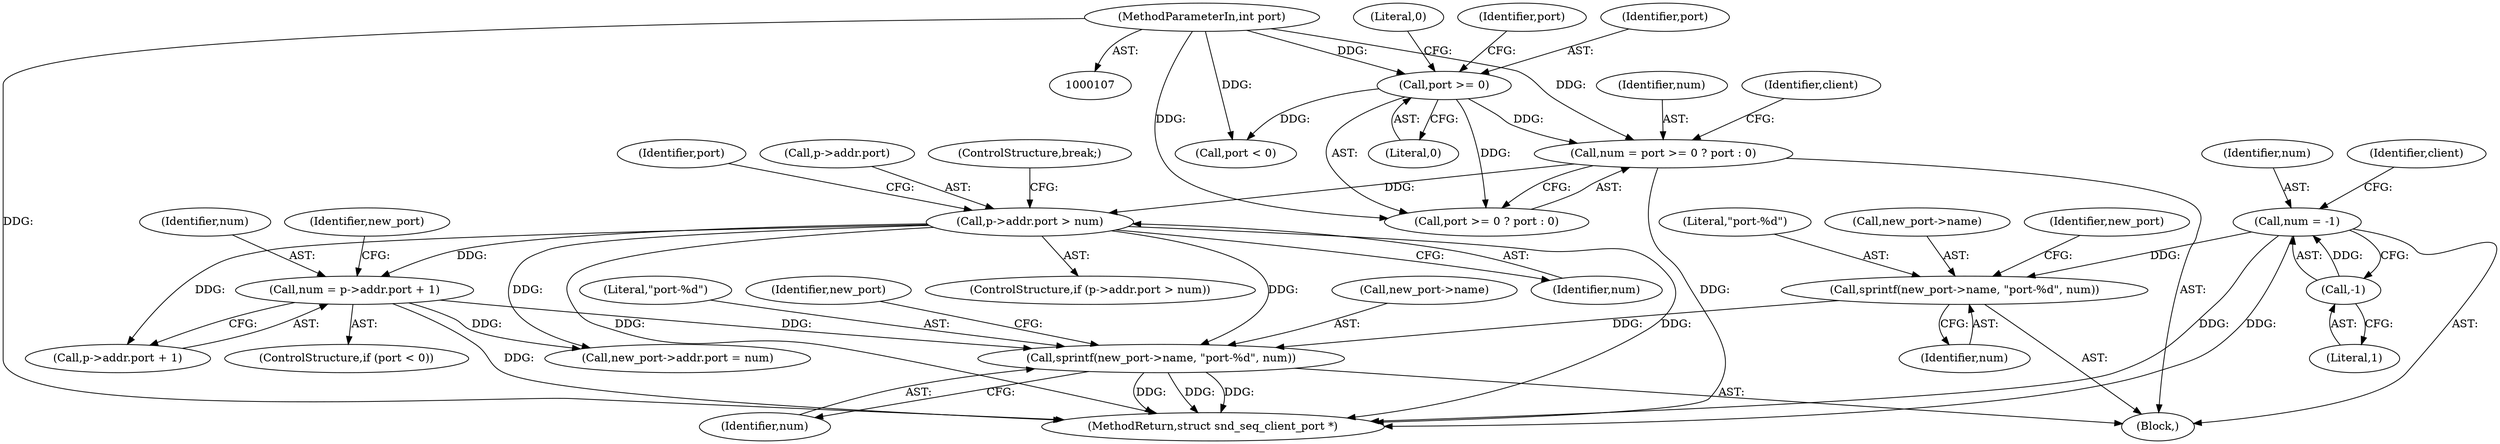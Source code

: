 digraph "0_linux_71105998845fb012937332fe2e806d443c09e026_0@API" {
"1000267" [label="(Call,sprintf(new_port->name, \"port-%d\", num))"];
"1000173" [label="(Call,sprintf(new_port->name, \"port-%d\", num))"];
"1000115" [label="(Call,num = -1)"];
"1000117" [label="(Call,-1)"];
"1000215" [label="(Call,p->addr.port > num)"];
"1000194" [label="(Call,num = port >= 0 ? port : 0)"];
"1000197" [label="(Call,port >= 0)"];
"1000109" [label="(MethodParameterIn,int port)"];
"1000227" [label="(Call,num = p->addr.port + 1)"];
"1000268" [label="(Call,new_port->name)"];
"1000249" [label="(Call,new_port->addr.port = num)"];
"1000115" [label="(Call,num = -1)"];
"1000224" [label="(Call,port < 0)"];
"1000222" [label="(ControlStructure,break;)"];
"1000221" [label="(Identifier,num)"];
"1000199" [label="(Literal,0)"];
"1000122" [label="(Identifier,client)"];
"1000197" [label="(Call,port >= 0)"];
"1000271" [label="(Literal,\"port-%d\")"];
"1000177" [label="(Literal,\"port-%d\")"];
"1000275" [label="(MethodReturn,struct snd_seq_client_port *)"];
"1000116" [label="(Identifier,num)"];
"1000194" [label="(Call,num = port >= 0 ? port : 0)"];
"1000198" [label="(Identifier,port)"];
"1000214" [label="(ControlStructure,if (p->addr.port > num))"];
"1000117" [label="(Call,-1)"];
"1000195" [label="(Identifier,num)"];
"1000178" [label="(Identifier,num)"];
"1000227" [label="(Call,num = p->addr.port + 1)"];
"1000174" [label="(Call,new_port->name)"];
"1000229" [label="(Call,p->addr.port + 1)"];
"1000225" [label="(Identifier,port)"];
"1000196" [label="(Call,port >= 0 ? port : 0)"];
"1000109" [label="(MethodParameterIn,int port)"];
"1000223" [label="(ControlStructure,if (port < 0))"];
"1000267" [label="(Call,sprintf(new_port->name, \"port-%d\", num))"];
"1000274" [label="(Identifier,new_port)"];
"1000173" [label="(Call,sprintf(new_port->name, \"port-%d\", num))"];
"1000215" [label="(Call,p->addr.port > num)"];
"1000239" [label="(Identifier,new_port)"];
"1000110" [label="(Block,)"];
"1000272" [label="(Identifier,num)"];
"1000216" [label="(Call,p->addr.port)"];
"1000205" [label="(Identifier,client)"];
"1000201" [label="(Literal,0)"];
"1000228" [label="(Identifier,num)"];
"1000118" [label="(Literal,1)"];
"1000200" [label="(Identifier,port)"];
"1000182" [label="(Identifier,new_port)"];
"1000267" -> "1000110"  [label="AST: "];
"1000267" -> "1000272"  [label="CFG: "];
"1000268" -> "1000267"  [label="AST: "];
"1000271" -> "1000267"  [label="AST: "];
"1000272" -> "1000267"  [label="AST: "];
"1000274" -> "1000267"  [label="CFG: "];
"1000267" -> "1000275"  [label="DDG: "];
"1000267" -> "1000275"  [label="DDG: "];
"1000267" -> "1000275"  [label="DDG: "];
"1000173" -> "1000267"  [label="DDG: "];
"1000215" -> "1000267"  [label="DDG: "];
"1000227" -> "1000267"  [label="DDG: "];
"1000173" -> "1000110"  [label="AST: "];
"1000173" -> "1000178"  [label="CFG: "];
"1000174" -> "1000173"  [label="AST: "];
"1000177" -> "1000173"  [label="AST: "];
"1000178" -> "1000173"  [label="AST: "];
"1000182" -> "1000173"  [label="CFG: "];
"1000115" -> "1000173"  [label="DDG: "];
"1000115" -> "1000110"  [label="AST: "];
"1000115" -> "1000117"  [label="CFG: "];
"1000116" -> "1000115"  [label="AST: "];
"1000117" -> "1000115"  [label="AST: "];
"1000122" -> "1000115"  [label="CFG: "];
"1000115" -> "1000275"  [label="DDG: "];
"1000115" -> "1000275"  [label="DDG: "];
"1000117" -> "1000115"  [label="DDG: "];
"1000117" -> "1000118"  [label="CFG: "];
"1000118" -> "1000117"  [label="AST: "];
"1000215" -> "1000214"  [label="AST: "];
"1000215" -> "1000221"  [label="CFG: "];
"1000216" -> "1000215"  [label="AST: "];
"1000221" -> "1000215"  [label="AST: "];
"1000222" -> "1000215"  [label="CFG: "];
"1000225" -> "1000215"  [label="CFG: "];
"1000215" -> "1000275"  [label="DDG: "];
"1000215" -> "1000275"  [label="DDG: "];
"1000194" -> "1000215"  [label="DDG: "];
"1000215" -> "1000227"  [label="DDG: "];
"1000215" -> "1000229"  [label="DDG: "];
"1000215" -> "1000249"  [label="DDG: "];
"1000194" -> "1000110"  [label="AST: "];
"1000194" -> "1000196"  [label="CFG: "];
"1000195" -> "1000194"  [label="AST: "];
"1000196" -> "1000194"  [label="AST: "];
"1000205" -> "1000194"  [label="CFG: "];
"1000194" -> "1000275"  [label="DDG: "];
"1000197" -> "1000194"  [label="DDG: "];
"1000109" -> "1000194"  [label="DDG: "];
"1000197" -> "1000196"  [label="AST: "];
"1000197" -> "1000199"  [label="CFG: "];
"1000198" -> "1000197"  [label="AST: "];
"1000199" -> "1000197"  [label="AST: "];
"1000200" -> "1000197"  [label="CFG: "];
"1000201" -> "1000197"  [label="CFG: "];
"1000109" -> "1000197"  [label="DDG: "];
"1000197" -> "1000196"  [label="DDG: "];
"1000197" -> "1000224"  [label="DDG: "];
"1000109" -> "1000107"  [label="AST: "];
"1000109" -> "1000275"  [label="DDG: "];
"1000109" -> "1000196"  [label="DDG: "];
"1000109" -> "1000224"  [label="DDG: "];
"1000227" -> "1000223"  [label="AST: "];
"1000227" -> "1000229"  [label="CFG: "];
"1000228" -> "1000227"  [label="AST: "];
"1000229" -> "1000227"  [label="AST: "];
"1000239" -> "1000227"  [label="CFG: "];
"1000227" -> "1000275"  [label="DDG: "];
"1000227" -> "1000249"  [label="DDG: "];
}
